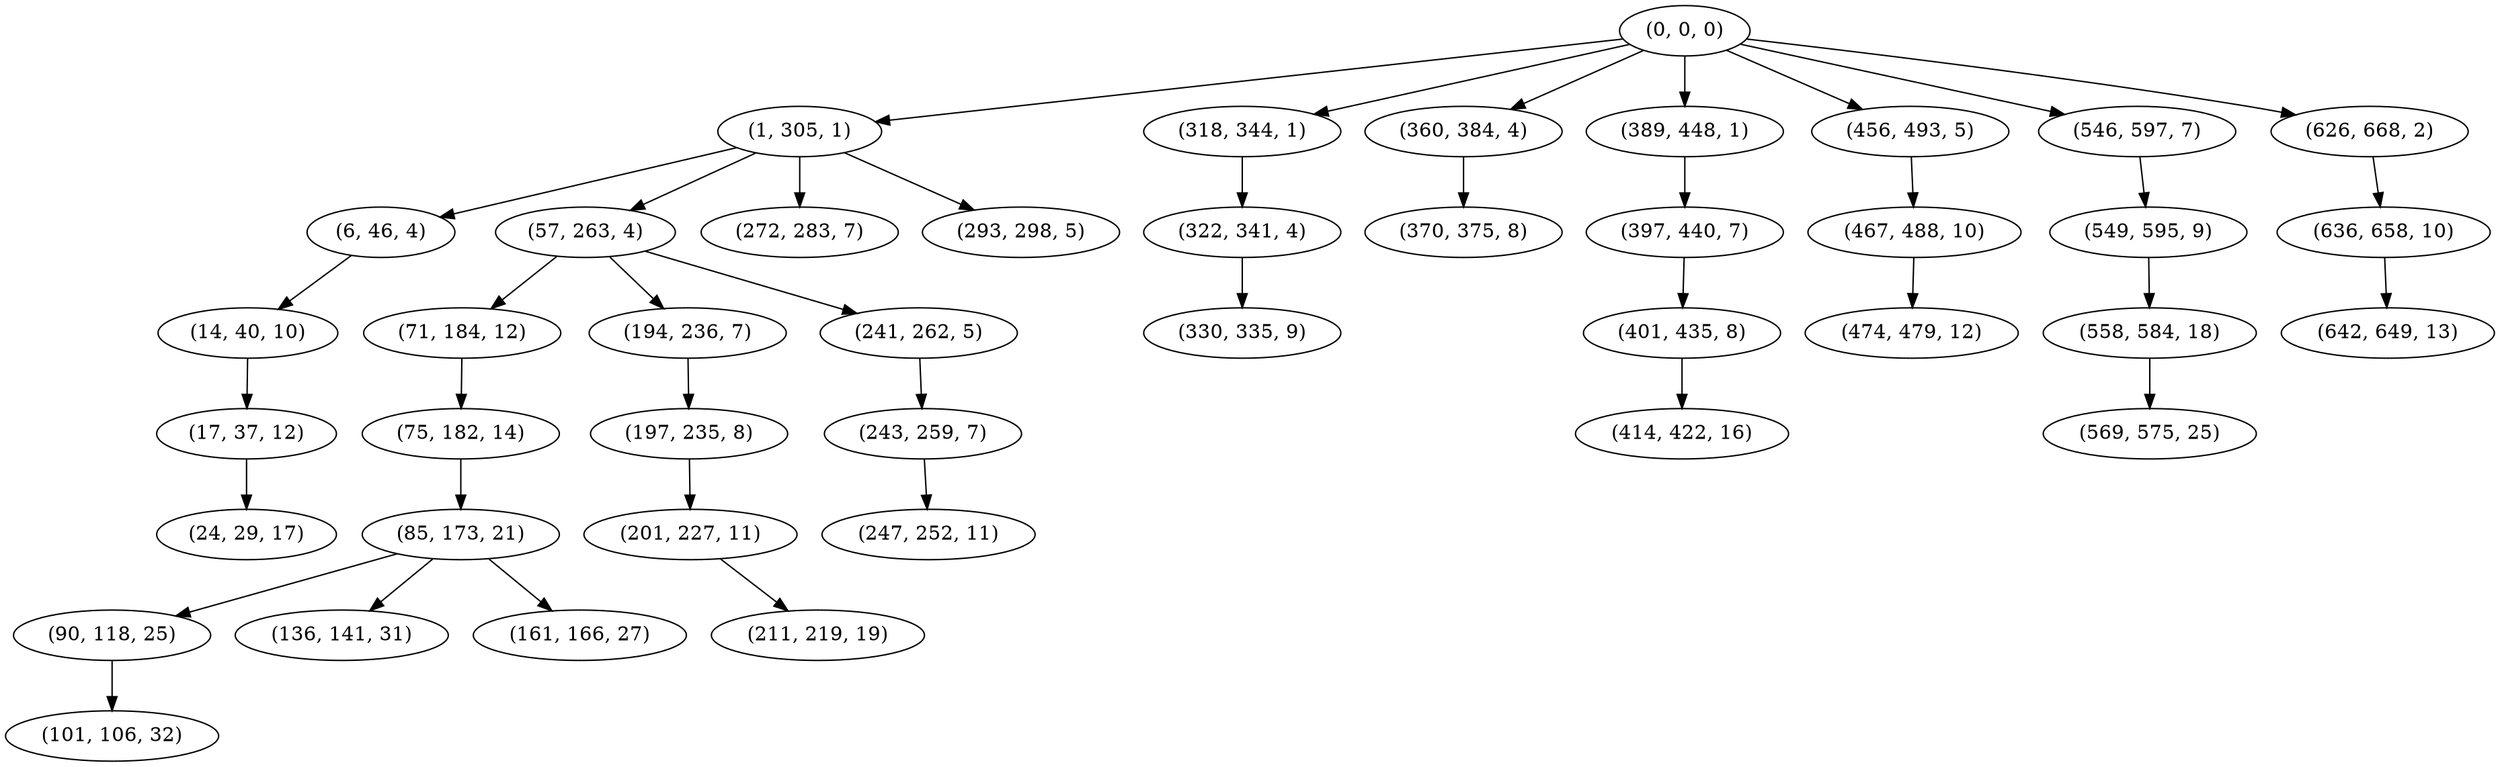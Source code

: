 digraph tree {
    "(0, 0, 0)";
    "(1, 305, 1)";
    "(6, 46, 4)";
    "(14, 40, 10)";
    "(17, 37, 12)";
    "(24, 29, 17)";
    "(57, 263, 4)";
    "(71, 184, 12)";
    "(75, 182, 14)";
    "(85, 173, 21)";
    "(90, 118, 25)";
    "(101, 106, 32)";
    "(136, 141, 31)";
    "(161, 166, 27)";
    "(194, 236, 7)";
    "(197, 235, 8)";
    "(201, 227, 11)";
    "(211, 219, 19)";
    "(241, 262, 5)";
    "(243, 259, 7)";
    "(247, 252, 11)";
    "(272, 283, 7)";
    "(293, 298, 5)";
    "(318, 344, 1)";
    "(322, 341, 4)";
    "(330, 335, 9)";
    "(360, 384, 4)";
    "(370, 375, 8)";
    "(389, 448, 1)";
    "(397, 440, 7)";
    "(401, 435, 8)";
    "(414, 422, 16)";
    "(456, 493, 5)";
    "(467, 488, 10)";
    "(474, 479, 12)";
    "(546, 597, 7)";
    "(549, 595, 9)";
    "(558, 584, 18)";
    "(569, 575, 25)";
    "(626, 668, 2)";
    "(636, 658, 10)";
    "(642, 649, 13)";
    "(0, 0, 0)" -> "(1, 305, 1)";
    "(0, 0, 0)" -> "(318, 344, 1)";
    "(0, 0, 0)" -> "(360, 384, 4)";
    "(0, 0, 0)" -> "(389, 448, 1)";
    "(0, 0, 0)" -> "(456, 493, 5)";
    "(0, 0, 0)" -> "(546, 597, 7)";
    "(0, 0, 0)" -> "(626, 668, 2)";
    "(1, 305, 1)" -> "(6, 46, 4)";
    "(1, 305, 1)" -> "(57, 263, 4)";
    "(1, 305, 1)" -> "(272, 283, 7)";
    "(1, 305, 1)" -> "(293, 298, 5)";
    "(6, 46, 4)" -> "(14, 40, 10)";
    "(14, 40, 10)" -> "(17, 37, 12)";
    "(17, 37, 12)" -> "(24, 29, 17)";
    "(57, 263, 4)" -> "(71, 184, 12)";
    "(57, 263, 4)" -> "(194, 236, 7)";
    "(57, 263, 4)" -> "(241, 262, 5)";
    "(71, 184, 12)" -> "(75, 182, 14)";
    "(75, 182, 14)" -> "(85, 173, 21)";
    "(85, 173, 21)" -> "(90, 118, 25)";
    "(85, 173, 21)" -> "(136, 141, 31)";
    "(85, 173, 21)" -> "(161, 166, 27)";
    "(90, 118, 25)" -> "(101, 106, 32)";
    "(194, 236, 7)" -> "(197, 235, 8)";
    "(197, 235, 8)" -> "(201, 227, 11)";
    "(201, 227, 11)" -> "(211, 219, 19)";
    "(241, 262, 5)" -> "(243, 259, 7)";
    "(243, 259, 7)" -> "(247, 252, 11)";
    "(318, 344, 1)" -> "(322, 341, 4)";
    "(322, 341, 4)" -> "(330, 335, 9)";
    "(360, 384, 4)" -> "(370, 375, 8)";
    "(389, 448, 1)" -> "(397, 440, 7)";
    "(397, 440, 7)" -> "(401, 435, 8)";
    "(401, 435, 8)" -> "(414, 422, 16)";
    "(456, 493, 5)" -> "(467, 488, 10)";
    "(467, 488, 10)" -> "(474, 479, 12)";
    "(546, 597, 7)" -> "(549, 595, 9)";
    "(549, 595, 9)" -> "(558, 584, 18)";
    "(558, 584, 18)" -> "(569, 575, 25)";
    "(626, 668, 2)" -> "(636, 658, 10)";
    "(636, 658, 10)" -> "(642, 649, 13)";
}
